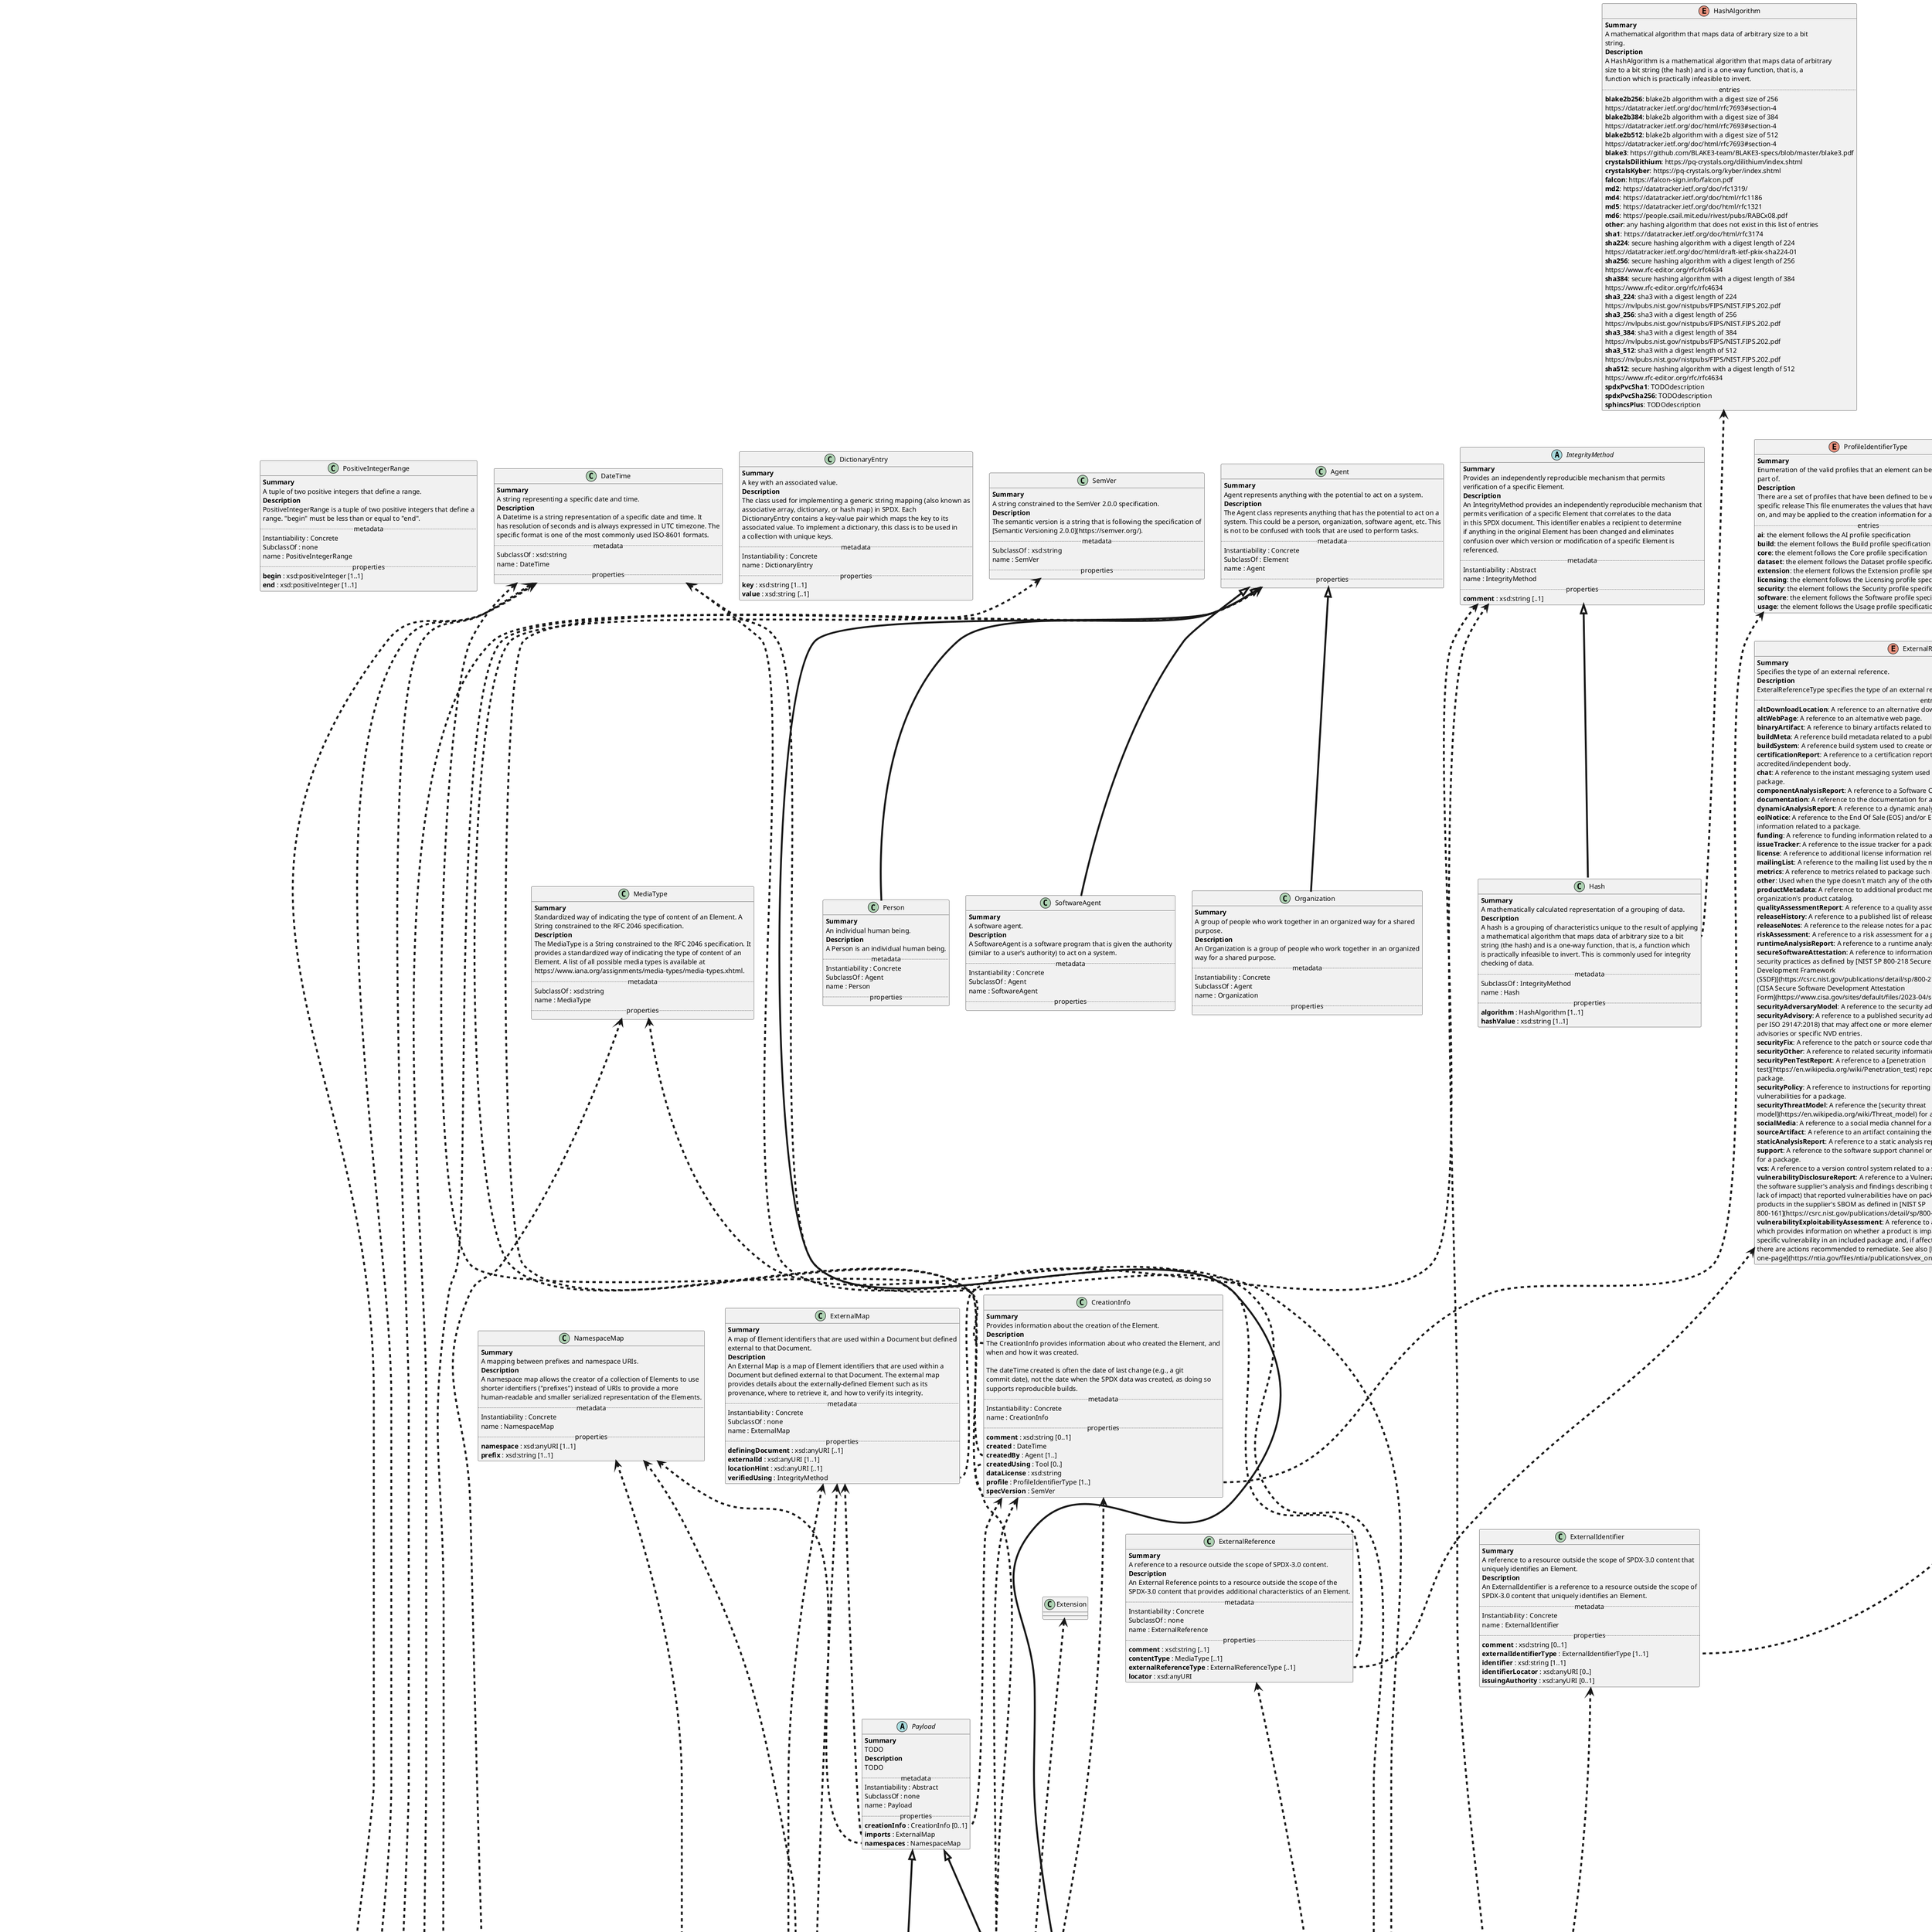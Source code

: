 @startuml
skinparam packageStyle rectangle
set separator none
' vocabulary
enum AnnotationType {
<b>Summary</b>
Specifies the type of an annotation.
<b>Description</b>
AnnotationType specifies the type of an annotation.
.. entries ..
    <b>other</b>: Used to store extra information about an Element which is not part of a
Review (e.g. extra information provided during the creation of the
Element).
    <b>review</b>: Used when someone reviews the Element.
}
enum ExternalIdentifierType {
<b>Summary</b>
Specifies the type of an external identifier.
<b>Description</b>
ExteralIdentifierType specifies the type of an external identifier.
.. entries ..
    <b>cpe22</b>: https://cpe.mitre.org/files/cpe-specification\_2.2.pdf
    <b>cpe23</b>: https://nvlpubs.nist.gov/nistpubs/Legacy/IR/nistir7695.pdf
    <b>cve</b>: An identifier for a specific software flaw defined within the official
CVE Dictionary and that conforms to the CVE specification as defined by
https://csrc.nist.gov/glossary/term/cve\_id.
    <b>email</b>: https://datatracker.ietf.org/doc/html/rfc3696#section-3
    <b>gitoid</b>: gitoid stands for Git Object ID. A gitoid of typeblob is a unique hash
of a software artifact. Git relies on a Merkle Tree to index stored
objects. See https://git-scm.com/book/en/v2/Git-Internals-Git-Objects.
GitBOM is an amalgam of the terms "Git" and "SBOM". GitBOM is a
minimalistic schema to describe software dependency graphs using a
Merkle Tree, and is inspired by Git. A gitoid may refer to either the
software artifact or its GitBOM document; this ambiguity exists because
the GitBOM document is itself an artifact, and the gitoid of that
artifact is its valid locator.
    <b>other</b>: Used when the type doesn't match any of the other options.
    <b>pkgUrl</b>: https://github.com/package-url/purl-spec
    <b>securityOther</b>: Used when there is a security related identifier of unspecified type.
    <b>swhid</b>: https://docs.softwareheritage.org/devel/swh-model/persistent-identifiers.html
    <b>swid</b>: https://www.ietf.org/archive/id/draft-ietf-sacm-coswid-21.html#section-2.3
    <b>urlScheme</b>: the scheme used in order to locate a resource
https://www.iana.org/assignments/uri-schemes/uri-schemes.xhtml
}
enum ExternalReferenceType {
<b>Summary</b>
Specifies the type of an external reference.
<b>Description</b>
ExteralReferenceType specifies the type of an external reference.
.. entries ..
    <b>altDownloadLocation</b>: A reference to an alternative download location.
    <b>altWebPage</b>: A reference to an alternative web page.
    <b>binaryArtifact</b>: A reference to binary artifacts related to a package.
    <b>buildMeta</b>: A reference build metadata related to a published package.
    <b>buildSystem</b>: A reference build system used to create or publish the package.
    <b>certificationReport</b>: A reference to a certification report for a package from an
accredited/independent body.
    <b>chat</b>: A reference to the instant messaging system used by the maintainer for a
package.
    <b>componentAnalysisReport</b>: A reference to a Software Composition Analysis (SCA) report.
    <b>documentation</b>: A reference to the documentation for a package.
    <b>dynamicAnalysisReport</b>: A reference to a dynamic analysis report for a package.
    <b>eolNotice</b>: A reference to the End Of Sale (EOS) and/or End Of Life (EOL)
information related to a package.
    <b>funding</b>: A reference to funding information related to a package.
    <b>issueTracker</b>: A reference to the issue tracker for a package.
    <b>license</b>: A reference to additional license information related to an artifact.
    <b>mailingList</b>: A reference to the mailing list used by the maintainer for a package.
    <b>metrics</b>: A reference to metrics related to package such as OpenSSF scorecards.
    <b>other</b>: Used when the type doesn't match any of the other options.
    <b>productMetadata</b>: A reference to additional product metadata such as reference within
organization's product catalog.
    <b>qualityAssessmentReport</b>: A reference to a quality assessment for a package.
    <b>releaseHistory</b>: A reference to a published list of releases for a package.
    <b>releaseNotes</b>: A reference to the release notes for a package.
    <b>riskAssessment</b>: A reference to a risk assessment for a package.
    <b>runtimeAnalysisReport</b>: A reference to a runtime analysis report for a package.
    <b>secureSoftwareAttestation</b>: A reference to information assuring that the software is developed using
security practices as defined by [NIST SP 800-218 Secure Software
Development Framework
(SSDF)](https://csrc.nist.gov/publications/detail/sp/800-218/final) or
[CISA Secure Software Development Attestation
Form](https://www.cisa.gov/sites/default/files/2023-04/secure-software-self-attestation_common-form_508.pdf).
    <b>securityAdversaryModel</b>: A reference to the security adversary model for a package.
    <b>securityAdvisory</b>: A reference to a published security advisory (where advisory as defined
per ISO 29147:2018) that may affect one or more elements, e.g., vendor
advisories or specific NVD entries.
    <b>securityFix</b>: A reference to the patch or source code that fixes a vulnerability.
    <b>securityOther</b>: A reference to related security information of unspecified type.
    <b>securityPenTestReport</b>: A reference to a [penetration
test](https://en.wikipedia.org/wiki/Penetration_test) report for a
package.
    <b>securityPolicy</b>: A reference to instructions for reporting newly discovered security
vulnerabilities for a package.
    <b>securityThreatModel</b>: A reference the [security threat
model](https://en.wikipedia.org/wiki/Threat_model) for a package.
    <b>socialMedia</b>: A reference to a social media channel for a package.
    <b>sourceArtifact</b>: A reference to an artifact containing the sources for a package.
    <b>staticAnalysisReport</b>: A reference to a static analysis report for a package.
    <b>support</b>: A reference to the software support channel or other support information
for a package.
    <b>vcs</b>: A reference to a version control system related to a software artifact.
    <b>vulnerabilityDisclosureReport</b>: A reference to a Vulnerability Disclosure Report (VDR) which provides
the software supplier's analysis and findings describing the impact (or
lack of impact) that reported vulnerabilities have on packages or
products in the supplier's SBOM as defined in [NIST SP
800-161](https://csrc.nist.gov/publications/detail/sp/800-161/rev-1/final).
    <b>vulnerabilityExploitabilityAssessment</b>: A reference to a Vulnerability Exploitability eXchange (VEX) statement
which provides information on whether a product is impacted by a
specific vulnerability in an included package and, if affected, whether
there are actions recommended to remediate. See also [NTIA VEX
one-page](https://ntia.gov/files/ntia/publications/vex_one-page_summary.pdf)..
}
enum HashAlgorithm {
<b>Summary</b>
A mathematical algorithm that maps data of arbitrary size to a bit
string.
<b>Description</b>
A HashAlgorithm is a mathematical algorithm that maps data of arbitrary
size to a bit string (the hash) and is a one-way function, that is, a
function which is practically infeasible to invert.
.. entries ..
    <b>blake2b256</b>: blake2b algorithm with a digest size of 256
https://datatracker.ietf.org/doc/html/rfc7693#section-4
    <b>blake2b384</b>: blake2b algorithm with a digest size of 384
https://datatracker.ietf.org/doc/html/rfc7693#section-4
    <b>blake2b512</b>: blake2b algorithm with a digest size of 512
https://datatracker.ietf.org/doc/html/rfc7693#section-4
    <b>blake3</b>: https://github.com/BLAKE3-team/BLAKE3-specs/blob/master/blake3.pdf
    <b>crystalsDilithium</b>: https://pq-crystals.org/dilithium/index.shtml
    <b>crystalsKyber</b>: https://pq-crystals.org/kyber/index.shtml
    <b>falcon</b>: https://falcon-sign.info/falcon.pdf
    <b>md2</b>: https://datatracker.ietf.org/doc/rfc1319/
    <b>md4</b>: https://datatracker.ietf.org/doc/html/rfc1186
    <b>md5</b>: https://datatracker.ietf.org/doc/html/rfc1321
    <b>md6</b>: https://people.csail.mit.edu/rivest/pubs/RABCx08.pdf
    <b>other</b>: any hashing algorithm that does not exist in this list of entries
    <b>sha1</b>: https://datatracker.ietf.org/doc/html/rfc3174
    <b>sha224</b>: secure hashing algorithm with a digest length of 224
https://datatracker.ietf.org/doc/html/draft-ietf-pkix-sha224-01
    <b>sha256</b>: secure hashing algorithm with a digest length of 256
https://www.rfc-editor.org/rfc/rfc4634
    <b>sha384</b>: secure hashing algorithm with a digest length of 384
https://www.rfc-editor.org/rfc/rfc4634
    <b>sha3_224</b>: sha3 with a digest length of 224
https://nvlpubs.nist.gov/nistpubs/FIPS/NIST.FIPS.202.pdf
    <b>sha3_256</b>: sha3 with a digest length of 256
https://nvlpubs.nist.gov/nistpubs/FIPS/NIST.FIPS.202.pdf
    <b>sha3_384</b>: sha3 with a digest length of 384
https://nvlpubs.nist.gov/nistpubs/FIPS/NIST.FIPS.202.pdf
    <b>sha3_512</b>: sha3 with a digest length of 512
https://nvlpubs.nist.gov/nistpubs/FIPS/NIST.FIPS.202.pdf
    <b>sha512</b>: secure hashing algorithm with a digest length of 512
https://www.rfc-editor.org/rfc/rfc4634
    <b>spdxPvcSha1</b>: TODOdescription
    <b>spdxPvcSha256</b>: TODOdescription
    <b>sphincsPlus</b>: TODOdescription
}
enum LifecycleScopeType {
<b>Summary</b>
TODO
<b>Description</b>
TODO
.. entries ..
    <b>build</b>: TODOdescription
    <b>design</b>: TODOdescription
    <b>development</b>: TODOdescription
    <b>other</b>: TODOdescription
    <b>runtime</b>: TODOdescription
    <b>test</b>: TODOdescription
}
enum ProfileIdentifierType {
<b>Summary</b>
Enumeration of the valid profiles that an element can be specified to be
part of.
<b>Description</b>
There are a set of profiles that have been defined to be valid for a
specific release This file enumerates the values that have been agreed
on, and may be applied to the creation information for an an element.
.. entries ..
    <b>ai</b>: the element follows the AI profile specification
    <b>build</b>: the element follows the Build profile specification
    <b>core</b>: the element follows the Core profile specification
    <b>dataset</b>: the element follows the Dataset profile specification
    <b>extension</b>: the element follows the Extension profile specification
    <b>licensing</b>: the element follows the Licensing profile specification
    <b>security</b>: the element follows the Security profile specification
    <b>software</b>: the element follows the Software profile specification
    <b>usage</b>: the element follows the Usage profile specification
}
enum RelationshipCompleteness {
<b>Summary</b>
Indicates whether a relationship is complete or known to be incomplete
or if there is made no assertion either way.
<b>Description</b>
RelationshipCompleteness indicates whether a relationship is complete or
known to be incomplete or if there is made no assertion either way.
.. entries ..
    <b>complete</b>: The relationship is known to be exhaustive.
    <b>incomplete</b>: The relationship is known not to be exhaustive.
    <b>noAssertion</b>: There can be made no assertion about the completeness of the
relationship.
}
enum RelationshipType {
<b>Summary</b>
Information about the relationship between two Elements.
<b>Description</b>
Provides information about the relationship between two Elements. For
example, you can represent a relationship between two different Files,
between a Package and a File, between two Packages, or between one
SPDXDocument and another SPDXDocument.

Build Profile specific RelationshipType descriptions can be found
[here](https://github.com/spdx/spdx-3-build-profile/blob/main/model/relationships.md)
.. entries ..
    <b>affects</b>: (Security/VEX) Designates one or more elements as affected by a
vulnerability
    <b>amends</b>: Every `to` Element amends the `from` Element
    <b>ancestor</b>: Every `to` Element is an ancestor of the `from` Element
    <b>availableFrom</b>: This relationship is used to identify additional suppliers where an
artifact is available from.
    <b>buildConfigOf</b>: Build configuration of the build instance
    <b>buildDependency</b>: Every `to` Element is a build dependency of the `from` Element
    <b>buildHostOf</b>: Element in which the build instance runs on
    <b>buildInputOf</b>: Input to the build instance
    <b>buildInvokedBy</b>: Agent that invoked the build
    <b>buildOnBehalfOf</b>: Actor for which buildInvokedBy is acting on behalf of
    <b>buildOutputOf</b>: Output of the build instance
    <b>buildTool</b>: Build tool used to build an Element. This may be used to describe the
build tool of a Build instance
    <b>contains</b>: Every `to` Element is contained by the `from` Element
    <b>coordinatedBy</b>: (Security) Used to identify the vendor, researcher, or consumer agent
performing coordination for a vulnerability
    <b>copy</b>: Every `to` Element is a copy of the `from` Element
    <b>dataFile</b>: Every `to` Element is a data file related to the the `from` Element
    <b>dependencyManifest</b>: Every `to` Element is manifest file containing dependency information
related to the `from` Element
    <b>dependsOn</b>: Every `to` Element is a dependecy of the `from` Element
    <b>descendant</b>: This relationship may be used to describe child builds of a Build
instance.
    <b>describes</b>: Every `to` Element is described by the `from` Element. This can be used
to denote the root(s) of a tree of elements contained in an SBOM.
    <b>devDependency</b>: Every `to` Element is a development dependency for the `from` Element
    <b>devTool</b>: Every `to` Element is a development tool for the `from` Element
    <b>distributionArtifact</b>: Every `to` Element is an artifact intended for distribution of the
`from` Element (e.g. an RPM or archive file)
    <b>documentation</b>: Every `to` Element is documentation for the `from` Element
    <b>doesNotAffect</b>: (Security/VEX) Specifies a vulnerability has no impact on one or more
elements
    <b>dynamicLink</b>: Every `to` Element is dynamically linked to the `from` Element
    <b>evidenceFor</b>: (Dataset) Every `to` Element is can be considered as evidence for the
`from` Element
    <b>example</b>: Every `to` Element is an example for the `from` Element
    <b>expandedFromArchive</b>: Every `to` Element is an artifact expanded from the `from` archive file
    <b>exploitCreatedBy</b>: (Security) Designates an agent has created an exploit against a
vulnerability
    <b>fileAdded</b>: Every `to` Element is is a file added to the `from` Element
    <b>fileDeleted</b>: Every `to` Element is a file deleted from the `from` Element
    <b>fileModified</b>: Every `to` Element is a modification of the `from` Element
    <b>fixedBy</b>: (Security) Designates a vulnerability has been fixed by an agent
    <b>fixedIn</b>: (Security/VEX) A vulnerability has been fixed in one or more elements
    <b>foundBy</b>: (Security) Designates an agent was the original discoverer of a security
vulnerability
    <b>generates</b>: Every `to` Element is generated from the `from` Element
    <b>hasAssessmentFor</b>: (Security) Relates a Vulnerability and an Element with a security
assessment.
    <b>hasAssociatedVulnerability</b>: (Security) Used to associate a security vulnerability with a software
artifact
    <b>metafile</b>: Every `to` Element is is a file containing metadata about the `from`
Element
    <b>optionalComponent</b>: Every `to` Element is an optional component of the `from` Element
    <b>optionalDependency</b>: Every `to` Element is an optional dependency of the `from` Element
    <b>other</b>: Every `to` Element is related to the `from` Element where the
relationship type is not described by any of the SPDX relationhip types
    <b>packages</b>: Every `to` Element is a packaged form of the `from` Element
    <b>patch</b>: Every `to` Element is a patch for the `from` Element
    <b>prerequisite</b>: Every `to` Element is a prerequisite of the `from` Element
    <b>providedDependency</b>: Every `to` Element is a dependency not included in the distributed
artifact but is assumed to be provided the `from` Element
    <b>publishedBy</b>: (Security) Designates the agent that made a vulnerability record
available for public use or reference
    <b>reportedBy</b>: (Security) Designates the agent that first reported a vulnerability to
the project, vendor, or tracking database for formal identification
    <b>republishedBy</b>: (Security) Designates the agent that tracked, aggregated, and/or
enriched vulnerability details to improve context (i.e. NVD)
    <b>requirementFor</b>: Every `to` Element is required for the `from` Element
    <b>runtimeDependency</b>: Every `to` Element is a runtime dependency for the `from` Element
    <b>specificationFor</b>: Every `to` Element is a specification for the `from` Element
    <b>staticLink</b>: Every `to` Element is statically linked to the `from` Element
    <b>test</b>: Every `to` Element is a test artifact for the `from` Element
    <b>testCase</b>: Every `to` Element is a test case for the `from` Element
    <b>testDependency</b>: Every `to` Element is a test dependency for the `from` Element
    <b>testTool</b>: Every `to` Element is a test tool for the `from` Element
    <b>testedOn</b>: (AI, Dataset) The `from` Element has been tested on the `to` Element
    <b>trainedOn</b>: (AI, Dataset) The `from` Element has been trained by the `to` Element(s)
    <b>underInvestigationFor</b>: (Security/VEX) The impact of a vulnerability is being investigated
    <b>variant</b>: Every `to` Element is a variant the `from` Element
}
' classes
together {
class Agent {
<b>Summary</b>
Agent represents anything with the potential to act on a system.
<b>Description</b>
The Agent class represents anything that has the potential to act on a
system. This could be a person, organization, software agent, etc. This
is not to be confused with tools that are used to perform tasks.
.. metadata ..
    Instantiability : Concrete
    SubclassOf : Element
    name : Agent
.. properties ..
}
class Annotation {
<b>Summary</b>
An assertion made in relation to one or more elements.
<b>Description</b>
An Annotation is an assertion made in relation to one or more elements.
.. metadata ..
    Instantiability : Concrete
    SubclassOf : Element
    name : Annotation
.. properties ..
    <b>annotationType </b>: AnnotationType [1..1]
    <b>contentType </b>: MediaType 
    <b>statement </b>: xsd:string [0..1]
    <b>subject </b>: Element [1..1]
}
"AnnotationType" <-[dashed,thickness=4]-- "Annotation::annotationType"
"MediaType" <-[dashed,thickness=4]-- "Annotation::contentType"
"Element" <-[dashed,thickness=4]-- "Annotation::subject"
class AnonymousPayload {
<b>Summary</b>
TODO
<b>Description</b>
TODO
.. metadata ..
    Instantiability : Concrete
    SubclassOf : Payload
    name : AnonymousPayload
.. properties ..
    <b>creationInfo </b>: CreationInfo [0..1]
    <b>imports </b>: ExternalMap 
    <b>namespaces </b>: NamespaceMap 
}
"CreationInfo" <-[dashed,thickness=4]-- "AnonymousPayload::creationInfo"
"ExternalMap" <-[dashed,thickness=4]-- "AnonymousPayload::imports"
"NamespaceMap" <-[dashed,thickness=4]-- "AnonymousPayload::namespaces"
abstract Artifact {
<b>Summary</b>
A distinct article or unit within the digital domain.
<b>Description</b>
An artifact is a distinct article or unit within the digital domain,
such as an electronic file, a software package, a device or an element
of data.
.. metadata ..
    Instantiability : Abstract
    SubclassOf : Element
    name : Artifact
.. properties ..
    <b>builtTime </b>: DateTime [0..1]
    <b>originatedBy </b>: Agent [0..]
    <b>releaseTime </b>: DateTime [0..1]
    <b>standard </b>: xsd:string [0..]
    <b>suppliedBy </b>: Agent [0..]
    <b>validUntilTime </b>: DateTime [0..1]
}
"DateTime" <-[dashed,thickness=4]-- "Artifact::builtTime"
"Agent" <-[dashed,thickness=4]-- "Artifact::originatedBy"
"DateTime" <-[dashed,thickness=4]-- "Artifact::releaseTime"
"Agent" <-[dashed,thickness=4]-- "Artifact::suppliedBy"
"DateTime" <-[dashed,thickness=4]-- "Artifact::validUntilTime"
class Bom {
<b>Summary</b>
A container for a grouping of SPDX-3.0 content characterizing details
(provenence, composition, licensing, etc.) about a product.
<b>Description</b>
A Bill Of Materials (BOM) is a container for a grouping of SPDX-3.0
content characterizing details about a product. This could include
details of the content and composition of the product, provenence
details of the product and/or its composition, licensing information,
known quality or security issues, etc.
.. metadata ..
    Instantiability : Concrete
    SubclassOf : Bundle
    name : Bom
.. properties ..
}
class Bundle {
<b>Summary</b>
A collection of Elements that have a shared context.
<b>Description</b>
A bundle is a collection of Elements that have a shared context.
.. metadata ..
    Instantiability : Concrete
    SubclassOf : ElementCollection
    name : Bundle
.. properties ..
    <b>context </b>: xsd:string [..1]
}
class CreationInfo {
<b>Summary</b>
Provides information about the creation of the Element.
<b>Description</b>
The CreationInfo provides information about who created the Element, and
when and how it was created.

The dateTime created is often the date of last change (e.g., a git
commit date), not the date when the SPDX data was created, as doing so
supports reproducible builds.
.. metadata ..
    Instantiability : Concrete
    name : CreationInfo
.. properties ..
    <b>comment </b>: xsd:string [0..1]
    <b>created </b>: DateTime 
    <b>createdBy </b>: Agent [1..]
    <b>createdUsing </b>: Tool [0..]
    <b>dataLicense </b>: xsd:string 
    <b>profile </b>: ProfileIdentifierType [1..]
    <b>specVersion </b>: SemVer 
}
"DateTime" <-[dashed,thickness=4]-- "CreationInfo::created"
"Agent" <-[dashed,thickness=4]-- "CreationInfo::createdBy"
"Tool" <-[dashed,thickness=4]-- "CreationInfo::createdUsing"
"ProfileIdentifierType" <-[dashed,thickness=4]-- "CreationInfo::profile"
"SemVer" <-[dashed,thickness=4]-- "CreationInfo::specVersion"
class DateTime {
<b>Summary</b>
A string representing a specific date and time.
<b>Description</b>
A Datetime is a string representation of a specific date and time. It
has resolution of seconds and is always expressed in UTC timezone. The
specific format is one of the most commonly used ISO-8601 formats.
.. metadata ..
    SubclassOf : xsd:string
    name : DateTime
.. properties ..
}
class DictionaryEntry {
<b>Summary</b>
A key with an associated value.
<b>Description</b>
The class used for implementing a generic string mapping (also known as
associative array, dictionary, or hash map) in SPDX. Each
DictionaryEntry contains a key-value pair which maps the key to its
associated value. To implement a dictionary, this class is to be used in
a collection with unique keys.
.. metadata ..
    Instantiability : Concrete
    name : DictionaryEntry
.. properties ..
    <b>key </b>: xsd:string [1..1]
    <b>value </b>: xsd:string [..1]
}
abstract Element {
<b>Summary</b>
Base domain class from which all other SPDX-3.0 domain classes derive.
<b>Description</b>
An Element is a representation of a fundamental concept either directly
inherent to the Bill of Materials (BOM) domain or indirectly related to
the BOM domain and necessary for contextually characterizing BOM
concepts and relationships. Within SPDX-3.0 structure this is the base
class acting as a consistent, unifying, and interoperable foundation for
all explicit and inter-relatable content objects.
.. metadata ..
    Instantiability : Abstract
    SubclassOf : Payload
    name : Element
.. properties ..
    <b>comment </b>: xsd:string [..1]
    <b>creationInfo </b>: CreationInfo [0..1]
    <b>description </b>: xsd:string [..1]
    <b>extension </b>: Extension [0..]
    <b>externalIdentifier </b>: ExternalIdentifier [0..]
    <b>externalReference </b>: ExternalReference [0..]
    <b>name </b>: xsd:string [..1]
    <b>spdxId </b>: xsd:anyURI [1..1]
    <b>summary </b>: xsd:string [..1]
    <b>verifiedUsing </b>: IntegrityMethod 
}
"CreationInfo" <-[dashed,thickness=4]-- "Element::creationInfo"
"Extension" <-[dashed,thickness=4]-- "Element::extension"
"ExternalIdentifier" <-[dashed,thickness=4]-- "Element::externalIdentifier"
"ExternalReference" <-[dashed,thickness=4]-- "Element::externalReference"
"IntegrityMethod" <-[dashed,thickness=4]-- "Element::verifiedUsing"
abstract ElementCollection {
<b>Summary</b>
A collection of Elements, not necessarily with unifying context.
<b>Description</b>
An SpdxCollection is a collection of Elements, not necessarily with
unifying context.
.. metadata ..
    Instantiability : Abstract
    SubclassOf : Element
    name : ElementCollection
.. properties ..
    <b>element </b>: Element [1..]
    <b>imports </b>: ExternalMap 
    <b>namespaces </b>: NamespaceMap 
    <b>rootElement </b>: Element [1..]
}
"Element" <-[dashed,thickness=4]-- "ElementCollection::element"
"ExternalMap" <-[dashed,thickness=4]-- "ElementCollection::imports"
"NamespaceMap" <-[dashed,thickness=4]-- "ElementCollection::namespaces"
"Element" <-[dashed,thickness=4]-- "ElementCollection::rootElement"
class ExternalIdentifier {
<b>Summary</b>
A reference to a resource outside the scope of SPDX-3.0 content that
uniquely identifies an Element.
<b>Description</b>
An ExternalIdentifier is a reference to a resource outside the scope of
SPDX-3.0 content that uniquely identifies an Element.
.. metadata ..
    Instantiability : Concrete
    name : ExternalIdentifier
.. properties ..
    <b>comment </b>: xsd:string [0..1]
    <b>externalIdentifierType </b>: ExternalIdentifierType [1..1]
    <b>identifier </b>: xsd:string [1..1]
    <b>identifierLocator </b>: xsd:anyURI [0..]
    <b>issuingAuthority </b>: xsd:anyURI [0..1]
}
"ExternalIdentifierType" <-[dashed,thickness=4]-- "ExternalIdentifier::externalIdentifierType"
class ExternalMap {
<b>Summary</b>
A map of Element identifiers that are used within a Document but defined
external to that Document.
<b>Description</b>
An External Map is a map of Element identifiers that are used within a
Document but defined external to that Document. The external map
provides details about the externally-defined Element such as its
provenance, where to retrieve it, and how to verify its integrity.
.. metadata ..
    Instantiability : Concrete
    SubclassOf : none
    name : ExternalMap
.. properties ..
    <b>definingDocument </b>: xsd:anyURI [..1]
    <b>externalId </b>: xsd:anyURI [1..1]
    <b>locationHint </b>: xsd:anyURI [..1]
    <b>verifiedUsing </b>: IntegrityMethod 
}
"IntegrityMethod" <-[dashed,thickness=4]-- "ExternalMap::verifiedUsing"
class ExternalReference {
<b>Summary</b>
A reference to a resource outside the scope of SPDX-3.0 content.
<b>Description</b>
An External Reference points to a resource outside the scope of the
SPDX-3.0 content that provides additional characteristics of an Element.
.. metadata ..
    Instantiability : Concrete
    SubclassOf : none
    name : ExternalReference
.. properties ..
    <b>comment </b>: xsd:string [..1]
    <b>contentType </b>: MediaType [..1]
    <b>externalReferenceType </b>: ExternalReferenceType [..1]
    <b>locator </b>: xsd:anyURI 
}
"MediaType" <-[dashed,thickness=4]-- "ExternalReference::contentType"
"ExternalReferenceType" <-[dashed,thickness=4]-- "ExternalReference::externalReferenceType"
class Hash {
<b>Summary</b>
A mathematically calculated representation of a grouping of data.
<b>Description</b>
A hash is a grouping of characteristics unique to the result of applying
a mathematical algorithm that maps data of arbitrary size to a bit
string (the hash) and is a one-way function, that is, a function which
is practically infeasible to invert. This is commonly used for integrity
checking of data.
.. metadata ..
    SubclassOf : IntegrityMethod
    name : Hash
.. properties ..
    <b>algorithm </b>: HashAlgorithm [1..1]
    <b>hashValue </b>: xsd:string [1..1]
}
"HashAlgorithm" <-[dashed,thickness=4]-- "Hash::algorithm"
abstract IntegrityMethod {
<b>Summary</b>
Provides an independently reproducible mechanism that permits
verification of a specific Element.
<b>Description</b>
An IntegrityMethod provides an independently reproducible mechanism that
permits verification of a specific Element that correlates to the data
in this SPDX document. This identifier enables a recipient to determine
if anything in the original Element has been changed and eliminates
confusion over which version or modification of a specific Element is
referenced.
.. metadata ..
    Instantiability : Abstract
    name : IntegrityMethod
.. properties ..
    <b>comment </b>: xsd:string [..1]
}
class LifecycleScopedRelationship {
<b>Summary</b>
MISSING
<b>Description</b>
TODO
.. metadata ..
    Instantiability : Concrete
    SubclassOf : Relationship
    name : LifecycleScopedRelationship
.. properties ..
    <b>scope </b>: LifecycleScopeType [0..1]
}
"LifecycleScopeType" <-[dashed,thickness=4]-- "LifecycleScopedRelationship::scope"
class MediaType {
<b>Summary</b>
Standardized way of indicating the type of content of an Element. A
String constrained to the RFC 2046 specification.
<b>Description</b>
The MediaType is a String constrained to the RFC 2046 specification. It
provides a standardized way of indicating the type of content of an
Element. A list of all possible media types is available at
https://www.iana.org/assignments/media-types/media-types.xhtml.
.. metadata ..
    SubclassOf : xsd:string
    name : MediaType
.. properties ..
}
class NamespaceMap {
<b>Summary</b>
A mapping between prefixes and namespace URIs.
<b>Description</b>
A namespace map allows the creator of a collection of Elements to use
shorter identifiers ("prefixes") instead of URIs to provide a more
human-readable and smaller serialized representation of the Elements.
.. metadata ..
    Instantiability : Concrete
    name : NamespaceMap
.. properties ..
    <b>namespace </b>: xsd:anyURI [1..1]
    <b>prefix </b>: xsd:string [1..1]
}
class Organization {
<b>Summary</b>
A group of people who work together in an organized way for a shared
purpose.
<b>Description</b>
An Organization is a group of people who work together in an organized
way for a shared purpose.
.. metadata ..
    Instantiability : Concrete
    SubclassOf : Agent
    name : Organization
.. properties ..
}
abstract Payload {
<b>Summary</b>
TODO
<b>Description</b>
TODO
.. metadata ..
    Instantiability : Abstract
    SubclassOf : none
    name : Payload
.. properties ..
    <b>creationInfo </b>: CreationInfo [0..1]
    <b>imports </b>: ExternalMap 
    <b>namespaces </b>: NamespaceMap 
}
"CreationInfo" <-[dashed,thickness=4]-- "Payload::creationInfo"
"ExternalMap" <-[dashed,thickness=4]-- "Payload::imports"
"NamespaceMap" <-[dashed,thickness=4]-- "Payload::namespaces"
class Person {
<b>Summary</b>
An individual human being.
<b>Description</b>
A Person is an individual human being.
.. metadata ..
    Instantiability : Concrete
    SubclassOf : Agent
    name : Person
.. properties ..
}
class PositiveIntegerRange {
<b>Summary</b>
A tuple of two positive integers that define a range.
<b>Description</b>
PositiveIntegerRange is a tuple of two positive integers that define a
range. "begin" must be less than or equal to "end".
.. metadata ..
    Instantiability : Concrete
    SubclassOf : none
    name : PositiveIntegerRange
.. properties ..
    <b>begin </b>: xsd:positiveInteger [1..1]
    <b>end </b>: xsd:positiveInteger [1..1]
}
class Relationship {
<b>Summary</b>
Describes a relationship between one or more elements.
<b>Description</b>
A Relationship is a grouping of characteristics unique to an assertion
that one Element is related to one or more other Elements in some way.
.. metadata ..
    Instantiability : Concrete
    SubclassOf : Element
    name : Relationship
.. properties ..
    <b>completeness </b>: RelationshipCompleteness [0..1]
    <b>endTime </b>: DateTime [0..1]
    <b>from </b>: Element [1..1]
    <b>relationshipType </b>: RelationshipType [1..1]
    <b>startTime </b>: DateTime [0..1]
    <b>to </b>: Element [0..]
}
"RelationshipCompleteness" <-[dashed,thickness=4]-- "Relationship::completeness"
"DateTime" <-[dashed,thickness=4]-- "Relationship::endTime"
"Element" <-[dashed,thickness=4]-- "Relationship::from"
"RelationshipType" <-[dashed,thickness=4]-- "Relationship::relationshipType"
"DateTime" <-[dashed,thickness=4]-- "Relationship::startTime"
"Element" <-[dashed,thickness=4]-- "Relationship::to"
class SemVer {
<b>Summary</b>
A string constrained to the SemVer 2.0.0 specification.
<b>Description</b>
The semantic version is a string that is following the specification of
[Semantic Versioning 2.0.0](https://semver.org/).
.. metadata ..
    SubclassOf : xsd:string
    name : SemVer
.. properties ..
}
class SoftwareAgent {
<b>Summary</b>
A software agent.
<b>Description</b>
A SoftwareAgent is a software program that is given the authority
(similar to a user's authority) to act on a system.
.. metadata ..
    Instantiability : Concrete
    SubclassOf : Agent
    name : SoftwareAgent
.. properties ..
}
class SpdxDocument {
<b>Summary</b>
Assembles a collection of Elements under a common string, the name of
the document.
<b>Description</b>
An SpdxDocument assembles a collection of Elements under a common
string, the name of the document. Commonly used when representing a unit
of transfer of SPDX Elements.
.. metadata ..
    Instantiability : Concrete
    SubclassOf : Bundle
    name : SpdxDocument
.. properties ..
    <b>name </b>: xsd:string [1..1]
}
class Tool {
<b>Summary</b>
An element of hardware and/or software utilized to carry out a
particular function.
<b>Description</b>
A Tool is an element of hardware and/or software utilized to carry out a
particular function.
.. metadata ..
    Instantiability : Concrete
    SubclassOf : Element
    name : Tool
.. properties ..
}
}
"Element" <|-[thickness=4]- "Agent"
"Element" <|-[thickness=4]- "Annotation"
"Payload" <|-[thickness=4]- "AnonymousPayload"
"Element" <|-[thickness=4]- "Artifact"
"Bundle" <|-[thickness=4]- "Bom"
"ElementCollection" <|-[thickness=4]- "Bundle"
"Payload" <|-[thickness=4]- "Element"
"Element" <|-[thickness=4]- "ElementCollection"
"IntegrityMethod" <|-[thickness=4]- "Hash"
"Relationship" <|-[thickness=4]- "LifecycleScopedRelationship"
"Agent" <|-[thickness=4]- "Organization"
"Agent" <|-[thickness=4]- "Person"
"Element" <|-[thickness=4]- "Relationship"
"Agent" <|-[thickness=4]- "SoftwareAgent"
"Bundle" <|-[thickness=4]- "SpdxDocument"
"Element" <|-[thickness=4]- "Tool"
@enduml
